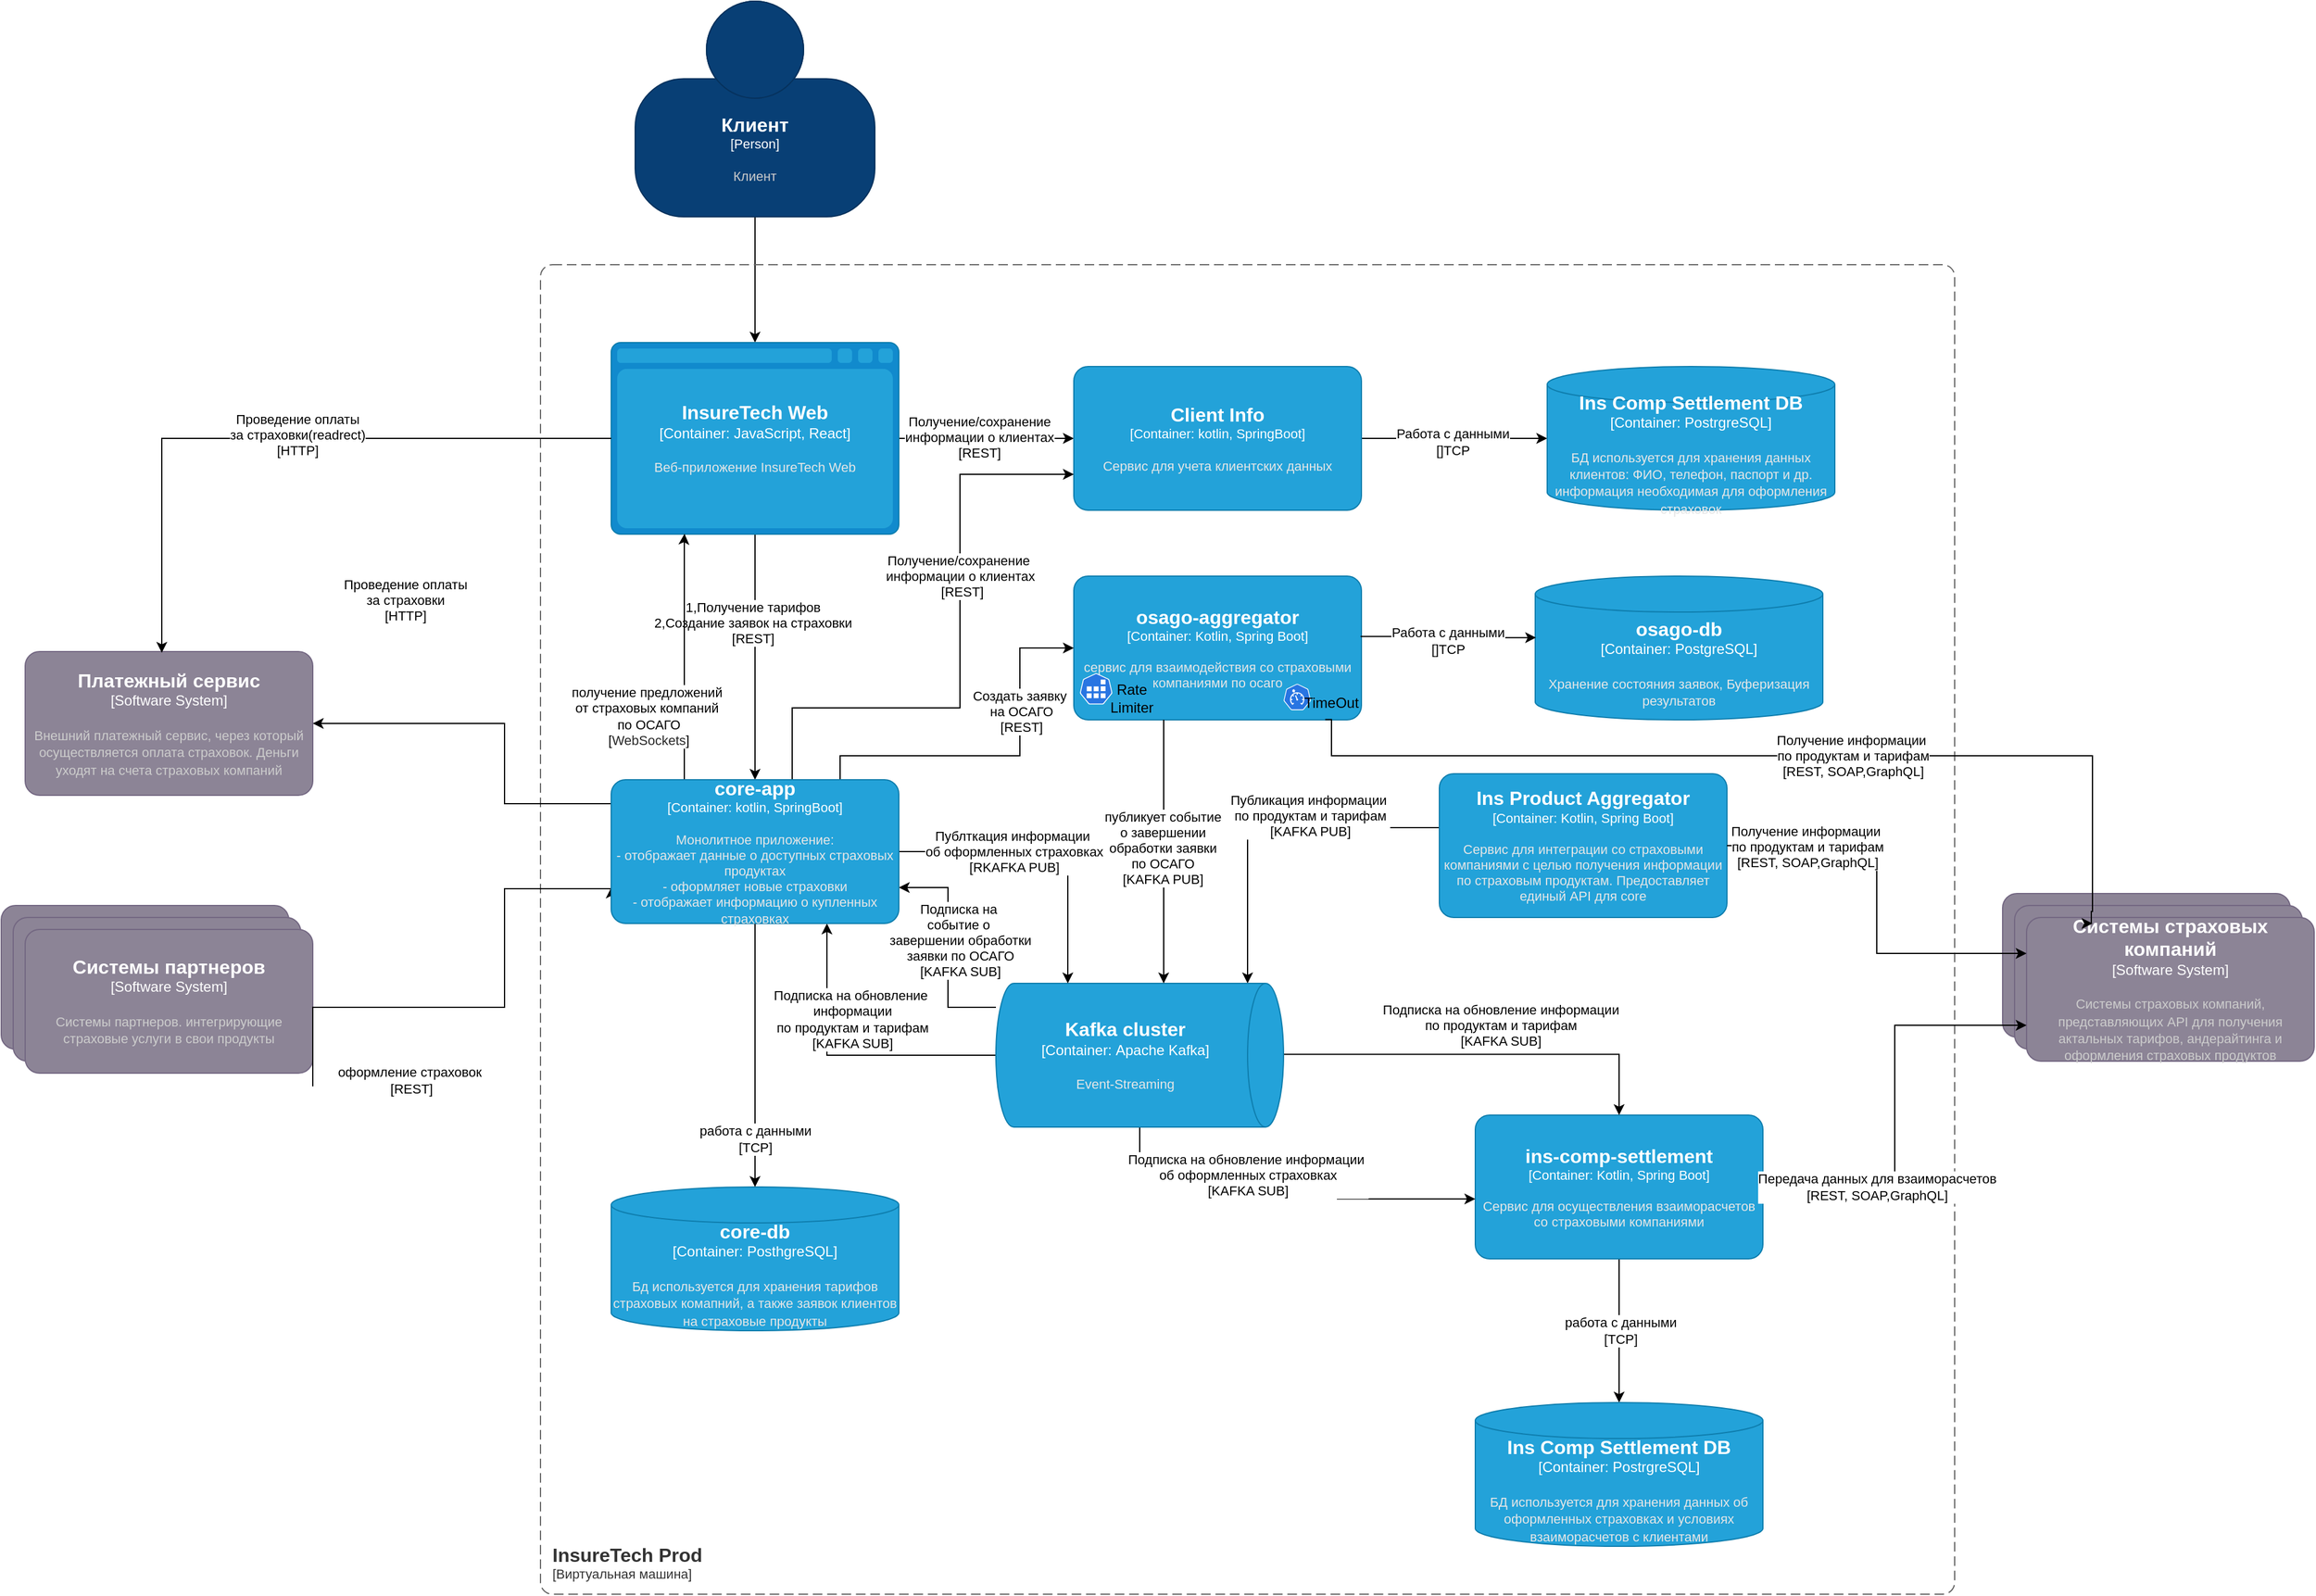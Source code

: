 <mxfile version="24.7.17">
  <diagram name="Страница — 1" id="99YaJUb4C0xopBN1OPOV">
    <mxGraphModel dx="1509" dy="2057" grid="1" gridSize="10" guides="1" tooltips="1" connect="1" arrows="1" fold="1" page="1" pageScale="1" pageWidth="1654" pageHeight="1169" math="0" shadow="0">
      <root>
        <mxCell id="0" />
        <mxCell id="1" parent="0" />
        <mxCell id="FahfC4dtS4dkY3FdAEgg-21" style="edgeStyle=orthogonalEdgeStyle;rounded=0;orthogonalLoop=1;jettySize=auto;html=1;" parent="1" source="FahfC4dtS4dkY3FdAEgg-1" target="FahfC4dtS4dkY3FdAEgg-2" edge="1">
          <mxGeometry relative="1" as="geometry" />
        </mxCell>
        <object placeholders="1" c4Name="Клиент" c4Type="Person" c4Description="Клиент" label="&lt;font style=&quot;font-size: 16px&quot;&gt;&lt;b&gt;%c4Name%&lt;/b&gt;&lt;/font&gt;&lt;div&gt;[%c4Type%]&lt;/div&gt;&lt;br&gt;&lt;div&gt;&lt;font style=&quot;font-size: 11px&quot;&gt;&lt;font color=&quot;#cccccc&quot;&gt;%c4Description%&lt;/font&gt;&lt;/div&gt;" id="FahfC4dtS4dkY3FdAEgg-1">
          <mxCell style="html=1;fontSize=11;dashed=0;whiteSpace=wrap;fillColor=#083F75;strokeColor=#06315C;fontColor=#ffffff;shape=mxgraph.c4.person2;align=center;metaEdit=1;points=[[0.5,0,0],[1,0.5,0],[1,0.75,0],[0.75,1,0],[0.5,1,0],[0.25,1,0],[0,0.75,0],[0,0.5,0]];resizable=0;" parent="1" vertex="1">
            <mxGeometry x="549" y="-170" width="200" height="180" as="geometry" />
          </mxCell>
        </object>
        <mxCell id="FahfC4dtS4dkY3FdAEgg-29" style="edgeStyle=orthogonalEdgeStyle;rounded=0;orthogonalLoop=1;jettySize=auto;html=1;" parent="1" source="FahfC4dtS4dkY3FdAEgg-2" target="FahfC4dtS4dkY3FdAEgg-6" edge="1">
          <mxGeometry relative="1" as="geometry" />
        </mxCell>
        <mxCell id="FahfC4dtS4dkY3FdAEgg-43" value="1,Получение тарифов&lt;div&gt;2,Создание заявок на страховки&lt;/div&gt;&lt;div&gt;[REST]&lt;/div&gt;" style="edgeLabel;html=1;align=center;verticalAlign=middle;resizable=0;points=[];" parent="FahfC4dtS4dkY3FdAEgg-29" vertex="1" connectable="0">
          <mxGeometry x="-0.28" y="-2" relative="1" as="geometry">
            <mxPoint as="offset" />
          </mxGeometry>
        </mxCell>
        <mxCell id="FahfC4dtS4dkY3FdAEgg-35" style="edgeStyle=orthogonalEdgeStyle;rounded=0;orthogonalLoop=1;jettySize=auto;html=1;" parent="1" source="FahfC4dtS4dkY3FdAEgg-2" target="FahfC4dtS4dkY3FdAEgg-5" edge="1">
          <mxGeometry relative="1" as="geometry" />
        </mxCell>
        <mxCell id="FahfC4dtS4dkY3FdAEgg-42" value="Получение/сохранение&lt;div&gt;информации о клиентах&lt;/div&gt;&lt;div&gt;[REST]&lt;/div&gt;" style="edgeLabel;html=1;align=center;verticalAlign=middle;resizable=0;points=[];" parent="FahfC4dtS4dkY3FdAEgg-35" vertex="1" connectable="0">
          <mxGeometry x="-0.082" y="1" relative="1" as="geometry">
            <mxPoint as="offset" />
          </mxGeometry>
        </mxCell>
        <object placeholders="1" c4Name="InsureTech Web" c4Type="Container" c4Technology="JavaScript, React" c4Description="Веб-приложение InsureTech Web" label="&lt;font style=&quot;font-size: 16px&quot;&gt;&lt;b&gt;%c4Name%&lt;/b&gt;&lt;/font&gt;&lt;div&gt;[%c4Type%:&amp;nbsp;%c4Technology%]&lt;/div&gt;&lt;br&gt;&lt;div&gt;&lt;font style=&quot;font-size: 11px&quot;&gt;&lt;font color=&quot;#E6E6E6&quot;&gt;%c4Description%&lt;/font&gt;&lt;/div&gt;" id="FahfC4dtS4dkY3FdAEgg-2">
          <mxCell style="shape=mxgraph.c4.webBrowserContainer2;whiteSpace=wrap;html=1;boundedLbl=1;rounded=0;labelBackgroundColor=none;strokeColor=#118ACD;fillColor=#23A2D9;strokeColor=#118ACD;strokeColor2=#0E7DAD;fontSize=12;fontColor=#ffffff;align=center;metaEdit=1;points=[[0.5,0,0],[1,0.25,0],[1,0.5,0],[1,0.75,0],[0.5,1,0],[0,0.75,0],[0,0.5,0],[0,0.25,0]];resizable=0;" parent="1" vertex="1">
            <mxGeometry x="529" y="115" width="240" height="160" as="geometry" />
          </mxCell>
        </object>
        <object placeholders="1" c4Name="InsureTech Prod" c4Type="ContainerScopeBoundary" c4Application="Виртуальная машина" label="&lt;font style=&quot;font-size: 16px&quot;&gt;&lt;b&gt;&lt;div style=&quot;text-align: left&quot;&gt;%c4Name%&lt;/div&gt;&lt;/b&gt;&lt;/font&gt;&lt;div style=&quot;text-align: left&quot;&gt;[%c4Application%]&lt;/div&gt;" id="FahfC4dtS4dkY3FdAEgg-3">
          <mxCell style="rounded=1;fontSize=11;whiteSpace=wrap;html=1;dashed=1;arcSize=20;fillColor=none;strokeColor=#666666;fontColor=#333333;labelBackgroundColor=none;align=left;verticalAlign=bottom;labelBorderColor=none;spacingTop=0;spacing=10;dashPattern=8 4;metaEdit=1;rotatable=0;perimeter=rectanglePerimeter;noLabel=0;labelPadding=0;allowArrows=0;connectable=0;expand=0;recursiveResize=0;editable=1;pointerEvents=0;absoluteArcSize=1;points=[[0.25,0,0],[0.5,0,0],[0.75,0,0],[1,0.25,0],[1,0.5,0],[1,0.75,0],[0.75,1,0],[0.5,1,0],[0.25,1,0],[0,0.75,0],[0,0.5,0],[0,0.25,0]];" parent="1" vertex="1">
            <mxGeometry x="470" y="50" width="1180" height="1110" as="geometry" />
          </mxCell>
        </object>
        <object placeholders="1" c4Name="core-db" c4Type="Container" c4Technology="PosthgreSQL" c4Description="Бд используется для хранения тарифов страховых комапний, а также заявок клиентов на страховые продукты" label="&lt;font style=&quot;font-size: 16px&quot;&gt;&lt;b&gt;%c4Name%&lt;/b&gt;&lt;/font&gt;&lt;div&gt;[%c4Type%:&amp;nbsp;%c4Technology%]&lt;/div&gt;&lt;br&gt;&lt;div&gt;&lt;font style=&quot;font-size: 11px&quot;&gt;&lt;font color=&quot;#E6E6E6&quot;&gt;%c4Description%&lt;/font&gt;&lt;/div&gt;" id="FahfC4dtS4dkY3FdAEgg-4">
          <mxCell style="shape=cylinder3;size=15;whiteSpace=wrap;html=1;boundedLbl=1;rounded=0;labelBackgroundColor=none;fillColor=#23A2D9;fontSize=12;fontColor=#ffffff;align=center;strokeColor=#0E7DAD;metaEdit=1;points=[[0.5,0,0],[1,0.25,0],[1,0.5,0],[1,0.75,0],[0.5,1,0],[0,0.75,0],[0,0.5,0],[0,0.25,0]];resizable=0;" parent="1" vertex="1">
            <mxGeometry x="529" y="820" width="240" height="120" as="geometry" />
          </mxCell>
        </object>
        <mxCell id="FahfC4dtS4dkY3FdAEgg-37" style="edgeStyle=orthogonalEdgeStyle;rounded=0;orthogonalLoop=1;jettySize=auto;html=1;" parent="1" source="FahfC4dtS4dkY3FdAEgg-5" target="FahfC4dtS4dkY3FdAEgg-7" edge="1">
          <mxGeometry relative="1" as="geometry" />
        </mxCell>
        <mxCell id="FahfC4dtS4dkY3FdAEgg-45" value="Работа с данными&lt;div&gt;[]TCP&lt;/div&gt;" style="edgeLabel;html=1;align=center;verticalAlign=middle;resizable=0;points=[];" parent="FahfC4dtS4dkY3FdAEgg-37" vertex="1" connectable="0">
          <mxGeometry x="-0.019" y="-3" relative="1" as="geometry">
            <mxPoint as="offset" />
          </mxGeometry>
        </mxCell>
        <object placeholders="1" c4Name="Client Info" c4Type="Container" c4Technology="kotlin, SpringBoot" c4Description="Сервис для учета клиентских данных" label="&lt;font style=&quot;font-size: 16px&quot;&gt;&lt;b&gt;%c4Name%&lt;/b&gt;&lt;/font&gt;&lt;div&gt;[%c4Type%: %c4Technology%]&lt;/div&gt;&lt;br&gt;&lt;div&gt;&lt;font style=&quot;font-size: 11px&quot;&gt;&lt;font color=&quot;#E6E6E6&quot;&gt;%c4Description%&lt;/font&gt;&lt;/div&gt;" id="FahfC4dtS4dkY3FdAEgg-5">
          <mxCell style="rounded=1;whiteSpace=wrap;html=1;fontSize=11;labelBackgroundColor=none;fillColor=#23A2D9;fontColor=#ffffff;align=center;arcSize=10;strokeColor=#0E7DAD;metaEdit=1;resizable=0;points=[[0.25,0,0],[0.5,0,0],[0.75,0,0],[1,0.25,0],[1,0.5,0],[1,0.75,0],[0.75,1,0],[0.5,1,0],[0.25,1,0],[0,0.75,0],[0,0.5,0],[0,0.25,0]];" parent="1" vertex="1">
            <mxGeometry x="915" y="135" width="240" height="120" as="geometry" />
          </mxCell>
        </object>
        <mxCell id="FahfC4dtS4dkY3FdAEgg-30" style="edgeStyle=orthogonalEdgeStyle;rounded=0;orthogonalLoop=1;jettySize=auto;html=1;" parent="1" source="FahfC4dtS4dkY3FdAEgg-6" target="FahfC4dtS4dkY3FdAEgg-4" edge="1">
          <mxGeometry relative="1" as="geometry" />
        </mxCell>
        <mxCell id="FahfC4dtS4dkY3FdAEgg-44" value="работа с данными&lt;div&gt;[TCP]&lt;/div&gt;" style="edgeLabel;html=1;align=center;verticalAlign=middle;resizable=0;points=[];" parent="FahfC4dtS4dkY3FdAEgg-30" vertex="1" connectable="0">
          <mxGeometry x="-0.071" y="3" relative="1" as="geometry">
            <mxPoint x="-3" y="78" as="offset" />
          </mxGeometry>
        </mxCell>
        <object placeholders="1" c4Name="Ins Comp Settlement DB" c4Type="Container" c4Technology="PostrgreSQL" c4Description="БД используется для хранения данных клиентов: ФИО, телефон, паспорт и др. информация необходимая для оформления страховок" label="&lt;font style=&quot;font-size: 16px&quot;&gt;&lt;b&gt;%c4Name%&lt;/b&gt;&lt;/font&gt;&lt;div&gt;[%c4Type%:&amp;nbsp;%c4Technology%]&lt;/div&gt;&lt;br&gt;&lt;div&gt;&lt;font style=&quot;font-size: 11px&quot;&gt;&lt;font color=&quot;#E6E6E6&quot;&gt;%c4Description%&lt;/font&gt;&lt;/div&gt;" id="FahfC4dtS4dkY3FdAEgg-7">
          <mxCell style="shape=cylinder3;size=15;whiteSpace=wrap;html=1;boundedLbl=1;rounded=0;labelBackgroundColor=none;fillColor=#23A2D9;fontSize=12;fontColor=#ffffff;align=center;strokeColor=#0E7DAD;metaEdit=1;points=[[0.5,0,0],[1,0.25,0],[1,0.5,0],[1,0.75,0],[0.5,1,0],[0,0.75,0],[0,0.5,0],[0,0.25,0]];resizable=0;" parent="1" vertex="1">
            <mxGeometry x="1310" y="135" width="240" height="120" as="geometry" />
          </mxCell>
        </object>
        <mxCell id="FtUbRL534gFq1MeY8Pyp-4" style="edgeStyle=orthogonalEdgeStyle;rounded=0;orthogonalLoop=1;jettySize=auto;html=1;" parent="1" source="FahfC4dtS4dkY3FdAEgg-8" target="FtUbRL534gFq1MeY8Pyp-1" edge="1">
          <mxGeometry relative="1" as="geometry">
            <Array as="points">
              <mxPoint x="1060" y="520" />
            </Array>
          </mxGeometry>
        </mxCell>
        <mxCell id="FtUbRL534gFq1MeY8Pyp-6" value="Публикация информации&amp;nbsp;&lt;div&gt;по продуктам и тарифам&lt;/div&gt;&lt;div&gt;[KAFKA PUB]&lt;/div&gt;" style="edgeLabel;html=1;align=center;verticalAlign=middle;resizable=0;points=[];" parent="FtUbRL534gFq1MeY8Pyp-4" vertex="1" connectable="0">
          <mxGeometry x="-0.189" relative="1" as="geometry">
            <mxPoint x="9" y="-10" as="offset" />
          </mxGeometry>
        </mxCell>
        <object placeholders="1" c4Name="Ins Product Aggregator" c4Type="Container" c4Technology="Kotlin, Spring Boot" c4Description="Сервис для интеграции со страховыми компаниями с целью получения информации по страховым продуктам. Предоставляет единый API для core" label="&lt;font style=&quot;font-size: 16px&quot;&gt;&lt;b&gt;%c4Name%&lt;/b&gt;&lt;/font&gt;&lt;div&gt;[%c4Type%: %c4Technology%]&lt;/div&gt;&lt;br&gt;&lt;div&gt;&lt;font style=&quot;font-size: 11px&quot;&gt;&lt;font color=&quot;#E6E6E6&quot;&gt;%c4Description%&lt;/font&gt;&lt;/div&gt;" id="FahfC4dtS4dkY3FdAEgg-8">
          <mxCell style="rounded=1;whiteSpace=wrap;html=1;fontSize=11;labelBackgroundColor=none;fillColor=#23A2D9;fontColor=#ffffff;align=center;arcSize=10;strokeColor=#0E7DAD;metaEdit=1;resizable=0;points=[[0.25,0,0],[0.5,0,0],[0.75,0,0],[1,0.25,0],[1,0.5,0],[1,0.75,0],[0.75,1,0],[0.5,1,0],[0.25,1,0],[0,0.75,0],[0,0.5,0],[0,0.25,0]];" parent="1" vertex="1">
            <mxGeometry x="1220" y="475" width="240" height="120" as="geometry" />
          </mxCell>
        </object>
        <mxCell id="FahfC4dtS4dkY3FdAEgg-33" style="edgeStyle=orthogonalEdgeStyle;rounded=0;orthogonalLoop=1;jettySize=auto;html=1;" parent="1" source="FahfC4dtS4dkY3FdAEgg-9" target="FahfC4dtS4dkY3FdAEgg-19" edge="1">
          <mxGeometry relative="1" as="geometry" />
        </mxCell>
        <mxCell id="FahfC4dtS4dkY3FdAEgg-49" value="работа с данными&lt;div&gt;[TCP]&lt;/div&gt;" style="edgeLabel;html=1;align=center;verticalAlign=middle;resizable=0;points=[];" parent="FahfC4dtS4dkY3FdAEgg-33" vertex="1" connectable="0">
          <mxGeometry y="1" relative="1" as="geometry">
            <mxPoint as="offset" />
          </mxGeometry>
        </mxCell>
        <object placeholders="1" c4Name="ins-comp-settlement" c4Type="Container" c4Technology="Kotlin, Spring Boot" c4Description="Сервис для осуществления взаиморасчетов со страховыми компаниями" label="&lt;font style=&quot;font-size: 16px&quot;&gt;&lt;b&gt;%c4Name%&lt;/b&gt;&lt;/font&gt;&lt;div&gt;[%c4Type%: %c4Technology%]&lt;/div&gt;&lt;br&gt;&lt;div&gt;&lt;font style=&quot;font-size: 11px&quot;&gt;&lt;font color=&quot;#E6E6E6&quot;&gt;%c4Description%&lt;/font&gt;&lt;/div&gt;" id="FahfC4dtS4dkY3FdAEgg-9">
          <mxCell style="rounded=1;whiteSpace=wrap;html=1;fontSize=11;labelBackgroundColor=none;fillColor=#23A2D9;fontColor=#ffffff;align=center;arcSize=10;strokeColor=#0E7DAD;metaEdit=1;resizable=0;points=[[0.25,0,0],[0.5,0,0],[0.75,0,0],[1,0.25,0],[1,0.5,0],[1,0.75,0],[0.75,1,0],[0.5,1,0],[0.25,1,0],[0,0.75,0],[0,0.5,0],[0,0.25,0]];" parent="1" vertex="1">
            <mxGeometry x="1250" y="760" width="240" height="120" as="geometry" />
          </mxCell>
        </object>
        <object placeholders="1" c4Name="Платежный сервис" c4Type="Software System" c4Description="Внешний платежный сервис, через который осуществляется оплата страховок. Деньги уходят на счета страховых компаний" label="&lt;font style=&quot;font-size: 16px&quot;&gt;&lt;b&gt;%c4Name%&lt;/b&gt;&lt;/font&gt;&lt;div&gt;[%c4Type%]&lt;/div&gt;&lt;br&gt;&lt;div&gt;&lt;font style=&quot;font-size: 11px&quot;&gt;&lt;font color=&quot;#cccccc&quot;&gt;%c4Description%&lt;/font&gt;&lt;/div&gt;" id="FahfC4dtS4dkY3FdAEgg-11">
          <mxCell style="rounded=1;whiteSpace=wrap;html=1;labelBackgroundColor=none;fillColor=#8C8496;fontColor=#ffffff;align=center;arcSize=10;strokeColor=#736782;metaEdit=1;resizable=0;points=[[0.25,0,0],[0.5,0,0],[0.75,0,0],[1,0.25,0],[1,0.5,0],[1,0.75,0],[0.75,1,0],[0.5,1,0],[0.25,1,0],[0,0.75,0],[0,0.5,0],[0,0.25,0]];" parent="1" vertex="1">
            <mxGeometry x="40" y="373" width="240" height="120" as="geometry" />
          </mxCell>
        </object>
        <object placeholders="1" c4Name="" c4Type="" c4Description="" label="&lt;font style=&quot;font-size: 16px&quot;&gt;&lt;b&gt;%c4Name%&lt;/b&gt;&lt;/font&gt;&lt;div&gt;[%c4Type%]&lt;/div&gt;&lt;br&gt;&lt;div&gt;&lt;font style=&quot;font-size: 11px&quot;&gt;&lt;font color=&quot;#cccccc&quot;&gt;%c4Description%&lt;/font&gt;&lt;/div&gt;" id="FahfC4dtS4dkY3FdAEgg-12">
          <mxCell style="rounded=1;whiteSpace=wrap;html=1;labelBackgroundColor=none;fillColor=#8C8496;fontColor=#ffffff;align=center;arcSize=10;strokeColor=#736782;metaEdit=1;resizable=0;points=[[0.25,0,0],[0.5,0,0],[0.75,0,0],[1,0.25,0],[1,0.5,0],[1,0.75,0],[0.75,1,0],[0.5,1,0],[0.25,1,0],[0,0.75,0],[0,0.5,0],[0,0.25,0]];" parent="1" vertex="1">
            <mxGeometry x="20" y="585" width="240" height="120" as="geometry" />
          </mxCell>
        </object>
        <object placeholders="1" c4Name="" c4Type="" c4Description="" label="&lt;font style=&quot;font-size: 16px&quot;&gt;&lt;b&gt;%c4Name%&lt;/b&gt;&lt;/font&gt;&lt;div&gt;[%c4Type%]&lt;/div&gt;&lt;br&gt;&lt;div&gt;&lt;font style=&quot;font-size: 11px&quot;&gt;&lt;font color=&quot;#cccccc&quot;&gt;%c4Description%&lt;/font&gt;&lt;/div&gt;" id="FahfC4dtS4dkY3FdAEgg-13">
          <mxCell style="rounded=1;whiteSpace=wrap;html=1;labelBackgroundColor=none;fillColor=#8C8496;fontColor=#ffffff;align=center;arcSize=10;strokeColor=#736782;metaEdit=1;resizable=0;points=[[0.25,0,0],[0.5,0,0],[0.75,0,0],[1,0.25,0],[1,0.5,0],[1,0.75,0],[0.75,1,0],[0.5,1,0],[0.25,1,0],[0,0.75,0],[0,0.5,0],[0,0.25,0]];" parent="1" vertex="1">
            <mxGeometry x="30" y="595" width="240" height="120" as="geometry" />
          </mxCell>
        </object>
        <object placeholders="1" c4Name="Системы партнеров" c4Type="Software System" c4Description="Системы партнеров. интегрирующие страховые услуги в свои продукты" label="&lt;font style=&quot;font-size: 16px&quot;&gt;&lt;b&gt;%c4Name%&lt;/b&gt;&lt;/font&gt;&lt;div&gt;[%c4Type%]&lt;/div&gt;&lt;br&gt;&lt;div&gt;&lt;font style=&quot;font-size: 11px&quot;&gt;&lt;font color=&quot;#cccccc&quot;&gt;%c4Description%&lt;/font&gt;&lt;/div&gt;" id="FahfC4dtS4dkY3FdAEgg-14">
          <mxCell style="rounded=1;whiteSpace=wrap;html=1;labelBackgroundColor=none;fillColor=#8C8496;fontColor=#ffffff;align=center;arcSize=10;strokeColor=#736782;metaEdit=1;resizable=0;points=[[0.25,0,0],[0.5,0,0],[0.75,0,0],[1,0.25,0],[1,0.5,0],[1,0.75,0],[0.75,1,0],[0.5,1,0],[0.25,1,0],[0,0.75,0],[0,0.5,0],[0,0.25,0]];" parent="1" vertex="1">
            <mxGeometry x="40" y="605" width="240" height="120" as="geometry" />
          </mxCell>
        </object>
        <object placeholders="1" c4Name="" c4Type="" c4Description="" label="&lt;font style=&quot;font-size: 16px&quot;&gt;&lt;b&gt;%c4Name%&lt;/b&gt;&lt;/font&gt;&lt;div&gt;[%c4Type%]&lt;/div&gt;&lt;br&gt;&lt;div&gt;&lt;font style=&quot;font-size: 11px&quot;&gt;&lt;font color=&quot;#cccccc&quot;&gt;%c4Description%&lt;/font&gt;&lt;/div&gt;" id="FahfC4dtS4dkY3FdAEgg-15">
          <mxCell style="rounded=1;whiteSpace=wrap;html=1;labelBackgroundColor=none;fillColor=#8C8496;fontColor=#ffffff;align=center;arcSize=10;strokeColor=#736782;metaEdit=1;resizable=0;points=[[0.25,0,0],[0.5,0,0],[0.75,0,0],[1,0.25,0],[1,0.5,0],[1,0.75,0],[0.75,1,0],[0.5,1,0],[0.25,1,0],[0,0.75,0],[0,0.5,0],[0,0.25,0]];" parent="1" vertex="1">
            <mxGeometry x="1690" y="575" width="240" height="120" as="geometry" />
          </mxCell>
        </object>
        <object placeholders="1" c4Name="" c4Type="" c4Description="" label="&lt;font style=&quot;font-size: 16px&quot;&gt;&lt;b&gt;%c4Name%&lt;/b&gt;&lt;/font&gt;&lt;div&gt;[%c4Type%]&lt;/div&gt;&lt;br&gt;&lt;div&gt;&lt;font style=&quot;font-size: 11px&quot;&gt;&lt;font color=&quot;#cccccc&quot;&gt;%c4Description%&lt;/font&gt;&lt;/div&gt;" id="FahfC4dtS4dkY3FdAEgg-16">
          <mxCell style="rounded=1;whiteSpace=wrap;html=1;labelBackgroundColor=none;fillColor=#8C8496;fontColor=#ffffff;align=center;arcSize=10;strokeColor=#736782;metaEdit=1;resizable=0;points=[[0.25,0,0],[0.5,0,0],[0.75,0,0],[1,0.25,0],[1,0.5,0],[1,0.75,0],[0.75,1,0],[0.5,1,0],[0.25,1,0],[0,0.75,0],[0,0.5,0],[0,0.25,0]];" parent="1" vertex="1">
            <mxGeometry x="1700" y="585" width="240" height="120" as="geometry" />
          </mxCell>
        </object>
        <object placeholders="1" c4Name="Системы страховых компаний" c4Type="Software System" c4Description="Системы страховых компаний, представляющих API для получения актальных тарифов, андерайтинга и оформления страховых продуктов" label="&lt;font style=&quot;font-size: 16px&quot;&gt;&lt;b&gt;%c4Name%&lt;/b&gt;&lt;/font&gt;&lt;div&gt;[%c4Type%]&lt;/div&gt;&lt;br&gt;&lt;div&gt;&lt;font style=&quot;font-size: 11px&quot;&gt;&lt;font color=&quot;#cccccc&quot;&gt;%c4Description%&lt;/font&gt;&lt;/div&gt;" id="FahfC4dtS4dkY3FdAEgg-18">
          <mxCell style="rounded=1;whiteSpace=wrap;html=1;labelBackgroundColor=none;fillColor=#8C8496;fontColor=#ffffff;align=center;arcSize=10;strokeColor=#736782;metaEdit=1;resizable=0;points=[[0.25,0,0],[0.5,0,0],[0.75,0,0],[1,0.25,0],[1,0.5,0],[1,0.75,0],[0.75,1,0],[0.5,1,0],[0.25,1,0],[0,0.75,0],[0,0.5,0],[0,0.25,0]];" parent="1" vertex="1">
            <mxGeometry x="1710" y="595" width="240" height="120" as="geometry" />
          </mxCell>
        </object>
        <object placeholders="1" c4Name="Ins Comp Settlement DB" c4Type="Container" c4Technology="PostrgreSQL" c4Description="БД используется для хранения данных об оформленных страховках и условиях взаиморасчетов с клиентами" label="&lt;font style=&quot;font-size: 16px&quot;&gt;&lt;b&gt;%c4Name%&lt;/b&gt;&lt;/font&gt;&lt;div&gt;[%c4Type%:&amp;nbsp;%c4Technology%]&lt;/div&gt;&lt;br&gt;&lt;div&gt;&lt;font style=&quot;font-size: 11px&quot;&gt;&lt;font color=&quot;#E6E6E6&quot;&gt;%c4Description%&lt;/font&gt;&lt;/div&gt;" id="FahfC4dtS4dkY3FdAEgg-19">
          <mxCell style="shape=cylinder3;size=15;whiteSpace=wrap;html=1;boundedLbl=1;rounded=0;labelBackgroundColor=none;fillColor=#23A2D9;fontSize=12;fontColor=#ffffff;align=center;strokeColor=#0E7DAD;metaEdit=1;points=[[0.5,0,0],[1,0.25,0],[1,0.5,0],[1,0.75,0],[0.5,1,0],[0,0.75,0],[0,0.5,0],[0,0.25,0]];resizable=0;" parent="1" vertex="1">
            <mxGeometry x="1250" y="1000" width="240" height="120" as="geometry" />
          </mxCell>
        </object>
        <mxCell id="FahfC4dtS4dkY3FdAEgg-22" style="edgeStyle=orthogonalEdgeStyle;rounded=0;orthogonalLoop=1;jettySize=auto;html=1;entryX=0.475;entryY=0.008;entryDx=0;entryDy=0;entryPerimeter=0;" parent="1" source="FahfC4dtS4dkY3FdAEgg-2" edge="1" target="FahfC4dtS4dkY3FdAEgg-11">
          <mxGeometry relative="1" as="geometry">
            <mxPoint x="160" y="268" as="targetPoint" />
          </mxGeometry>
        </mxCell>
        <mxCell id="FahfC4dtS4dkY3FdAEgg-23" value="Проведение оплаты&lt;div&gt;за страховки(readrect)&lt;/div&gt;&lt;div&gt;[HTTP]&lt;/div&gt;" style="edgeLabel;html=1;align=center;verticalAlign=middle;resizable=0;points=[];" parent="FahfC4dtS4dkY3FdAEgg-22" vertex="1" connectable="0">
          <mxGeometry x="-0.054" y="-3" relative="1" as="geometry">
            <mxPoint as="offset" />
          </mxGeometry>
        </mxCell>
        <mxCell id="FahfC4dtS4dkY3FdAEgg-24" style="edgeStyle=orthogonalEdgeStyle;rounded=0;orthogonalLoop=1;jettySize=auto;html=1;entryX=1;entryY=0.5;entryDx=0;entryDy=0;entryPerimeter=0;" parent="1" source="FahfC4dtS4dkY3FdAEgg-6" target="FahfC4dtS4dkY3FdAEgg-11" edge="1">
          <mxGeometry relative="1" as="geometry">
            <Array as="points">
              <mxPoint x="440" y="500" />
              <mxPoint x="440" y="433" />
            </Array>
          </mxGeometry>
        </mxCell>
        <mxCell id="FahfC4dtS4dkY3FdAEgg-26" value="Проведение оплаты&lt;div&gt;за страховки&lt;/div&gt;&lt;div&gt;[HTTP]&lt;/div&gt;" style="edgeLabel;html=1;align=center;verticalAlign=middle;resizable=0;points=[];" parent="FahfC4dtS4dkY3FdAEgg-24" vertex="1" connectable="0">
          <mxGeometry x="0.513" y="2" relative="1" as="geometry">
            <mxPoint y="-105" as="offset" />
          </mxGeometry>
        </mxCell>
        <mxCell id="FahfC4dtS4dkY3FdAEgg-25" style="edgeStyle=orthogonalEdgeStyle;rounded=0;orthogonalLoop=1;jettySize=auto;html=1;entryX=0;entryY=0.75;entryDx=0;entryDy=0;entryPerimeter=0;" parent="1" target="FahfC4dtS4dkY3FdAEgg-6" edge="1">
          <mxGeometry relative="1" as="geometry">
            <mxPoint x="280" y="736" as="sourcePoint" />
            <mxPoint x="540" y="571" as="targetPoint" />
            <Array as="points">
              <mxPoint x="280" y="670" />
              <mxPoint x="440" y="670" />
              <mxPoint x="440" y="571" />
            </Array>
          </mxGeometry>
        </mxCell>
        <mxCell id="FahfC4dtS4dkY3FdAEgg-27" value="оформление страховок&amp;nbsp;&lt;div&gt;[REST]&lt;/div&gt;" style="edgeLabel;html=1;align=center;verticalAlign=middle;resizable=0;points=[];" parent="FahfC4dtS4dkY3FdAEgg-25" vertex="1" connectable="0">
          <mxGeometry x="0.696" y="-1" relative="1" as="geometry">
            <mxPoint x="-105" y="159" as="offset" />
          </mxGeometry>
        </mxCell>
        <mxCell id="FahfC4dtS4dkY3FdAEgg-36" style="edgeStyle=orthogonalEdgeStyle;rounded=0;orthogonalLoop=1;jettySize=auto;html=1;entryX=0;entryY=0.75;entryDx=0;entryDy=0;entryPerimeter=0;" parent="1" source="FahfC4dtS4dkY3FdAEgg-6" target="FahfC4dtS4dkY3FdAEgg-5" edge="1">
          <mxGeometry relative="1" as="geometry">
            <Array as="points">
              <mxPoint x="680" y="420" />
              <mxPoint x="820" y="420" />
              <mxPoint x="820" y="225" />
            </Array>
          </mxGeometry>
        </mxCell>
        <mxCell id="FahfC4dtS4dkY3FdAEgg-46" value="Получение/сохранение&amp;nbsp;&lt;div&gt;информации о клиентах&lt;div&gt;&amp;nbsp;[REST]&lt;/div&gt;&lt;/div&gt;" style="edgeLabel;html=1;align=center;verticalAlign=middle;resizable=0;points=[];" parent="FahfC4dtS4dkY3FdAEgg-36" vertex="1" connectable="0">
          <mxGeometry x="-0.07" y="1" relative="1" as="geometry">
            <mxPoint x="1" y="-82" as="offset" />
          </mxGeometry>
        </mxCell>
        <mxCell id="FahfC4dtS4dkY3FdAEgg-39" style="edgeStyle=orthogonalEdgeStyle;rounded=0;orthogonalLoop=1;jettySize=auto;html=1;entryX=0;entryY=0.75;entryDx=0;entryDy=0;entryPerimeter=0;" parent="1" source="FahfC4dtS4dkY3FdAEgg-9" target="FahfC4dtS4dkY3FdAEgg-18" edge="1">
          <mxGeometry relative="1" as="geometry" />
        </mxCell>
        <mxCell id="FahfC4dtS4dkY3FdAEgg-52" value="Передача данных для взаиморасчетов&lt;br&gt;&lt;div&gt;[REST, SOAP,GraphQL]&lt;/div&gt;" style="edgeLabel;html=1;align=center;verticalAlign=middle;resizable=0;points=[];" parent="FahfC4dtS4dkY3FdAEgg-39" vertex="1" connectable="0">
          <mxGeometry x="-0.465" relative="1" as="geometry">
            <mxPoint as="offset" />
          </mxGeometry>
        </mxCell>
        <mxCell id="FahfC4dtS4dkY3FdAEgg-41" style="edgeStyle=orthogonalEdgeStyle;rounded=0;orthogonalLoop=1;jettySize=auto;html=1;entryX=0;entryY=0.25;entryDx=0;entryDy=0;entryPerimeter=0;" parent="1" source="FahfC4dtS4dkY3FdAEgg-8" target="FahfC4dtS4dkY3FdAEgg-18" edge="1">
          <mxGeometry relative="1" as="geometry" />
        </mxCell>
        <mxCell id="FahfC4dtS4dkY3FdAEgg-51" value="Получение информации&amp;nbsp;&lt;div&gt;по продуктам и тарифам&lt;/div&gt;&lt;div&gt;[REST, SOAP,GraphQL]&lt;/div&gt;" style="edgeLabel;html=1;align=center;verticalAlign=middle;resizable=0;points=[];" parent="FahfC4dtS4dkY3FdAEgg-41" vertex="1" connectable="0">
          <mxGeometry x="-0.605" y="-1" relative="1" as="geometry">
            <mxPoint as="offset" />
          </mxGeometry>
        </mxCell>
        <mxCell id="FtUbRL534gFq1MeY8Pyp-2" style="edgeStyle=orthogonalEdgeStyle;rounded=0;orthogonalLoop=1;jettySize=auto;html=1;entryX=0.5;entryY=0;entryDx=0;entryDy=0;entryPerimeter=0;exitX=0.494;exitY=0.144;exitDx=0;exitDy=0;exitPerimeter=0;" parent="1" source="FtUbRL534gFq1MeY8Pyp-1" target="FahfC4dtS4dkY3FdAEgg-9" edge="1">
          <mxGeometry relative="1" as="geometry">
            <mxPoint x="1100" y="680" as="sourcePoint" />
            <Array as="points">
              <mxPoint x="1370" y="709" />
            </Array>
          </mxGeometry>
        </mxCell>
        <mxCell id="FtUbRL534gFq1MeY8Pyp-7" value="Подписка на обновление информации&lt;div&gt;по продуктам и тарифам&lt;/div&gt;&lt;div&gt;[KAFKA SUB]&lt;/div&gt;" style="edgeLabel;html=1;align=center;verticalAlign=middle;resizable=0;points=[];" parent="FtUbRL534gFq1MeY8Pyp-2" vertex="1" connectable="0">
          <mxGeometry x="0.409" relative="1" as="geometry">
            <mxPoint x="-42" y="-25" as="offset" />
          </mxGeometry>
        </mxCell>
        <mxCell id="FtUbRL534gFq1MeY8Pyp-3" style="edgeStyle=orthogonalEdgeStyle;rounded=0;orthogonalLoop=1;jettySize=auto;html=1;entryX=0.75;entryY=1;entryDx=0;entryDy=0;entryPerimeter=0;" parent="1" source="FtUbRL534gFq1MeY8Pyp-1" target="FahfC4dtS4dkY3FdAEgg-6" edge="1">
          <mxGeometry relative="1" as="geometry" />
        </mxCell>
        <mxCell id="FtUbRL534gFq1MeY8Pyp-8" value="Подписка на обновление&amp;nbsp;&lt;div&gt;информации&lt;div&gt;по продуктам и тарифам&lt;/div&gt;&lt;div&gt;[KAFKA SUB]&lt;/div&gt;&lt;/div&gt;" style="edgeLabel;html=1;align=center;verticalAlign=middle;resizable=0;points=[];" parent="FtUbRL534gFq1MeY8Pyp-3" vertex="1" connectable="0">
          <mxGeometry x="0.505" y="-3" relative="1" as="geometry">
            <mxPoint x="18" y="18" as="offset" />
          </mxGeometry>
        </mxCell>
        <mxCell id="FtUbRL534gFq1MeY8Pyp-11" style="edgeStyle=orthogonalEdgeStyle;rounded=0;orthogonalLoop=1;jettySize=auto;html=1;" parent="1" source="FtUbRL534gFq1MeY8Pyp-1" target="FahfC4dtS4dkY3FdAEgg-9" edge="1">
          <mxGeometry relative="1" as="geometry">
            <Array as="points">
              <mxPoint x="970" y="810" />
              <mxPoint x="1135" y="810" />
              <mxPoint x="1135" y="830" />
            </Array>
          </mxGeometry>
        </mxCell>
        <mxCell id="FtUbRL534gFq1MeY8Pyp-12" value="Подписка на обновление информации&amp;nbsp;&lt;div&gt;об оформленных страховках&lt;/div&gt;&lt;div&gt;[KAFKA SUB]&lt;/div&gt;" style="edgeLabel;html=1;align=center;verticalAlign=middle;resizable=0;points=[];" parent="FtUbRL534gFq1MeY8Pyp-11" vertex="1" connectable="0">
          <mxGeometry x="-0.239" relative="1" as="geometry">
            <mxPoint as="offset" />
          </mxGeometry>
        </mxCell>
        <object placeholders="1" c4Name="Kafka cluster" c4Type="Container" c4Technology="Apache Kafka" c4Description="Event-Streaming" label="&lt;font style=&quot;font-size: 16px&quot;&gt;&lt;b&gt;%c4Name%&lt;/b&gt;&lt;/font&gt;&lt;div&gt;[%c4Type%:&amp;nbsp;%c4Technology%]&lt;/div&gt;&lt;br&gt;&lt;div&gt;&lt;font style=&quot;font-size: 11px&quot;&gt;&lt;font color=&quot;#E6E6E6&quot;&gt;%c4Description%&lt;/font&gt;&lt;/div&gt;" id="FtUbRL534gFq1MeY8Pyp-1">
          <mxCell style="shape=cylinder3;size=15;direction=south;whiteSpace=wrap;html=1;boundedLbl=1;rounded=0;labelBackgroundColor=none;fillColor=#23A2D9;fontSize=12;fontColor=#ffffff;align=center;strokeColor=#0E7DAD;metaEdit=1;points=[[0.5,0,0],[1,0.25,0],[1,0.5,0],[1,0.75,0],[0.5,1,0],[0,0.75,0],[0,0.5,0],[0,0.25,0]];resizable=0;" parent="1" vertex="1">
            <mxGeometry x="850" y="650" width="240" height="120" as="geometry" />
          </mxCell>
        </object>
        <object placeholders="1" c4Name="osago-aggregator" c4Type="Container" c4Technology="Kotlin, Spring Boot" c4Description="сервис для взаимодействия со страховыми компаниями по осаго" label="&lt;font style=&quot;font-size: 16px&quot;&gt;&lt;b&gt;%c4Name%&lt;/b&gt;&lt;/font&gt;&lt;div&gt;[%c4Type%: %c4Technology%]&lt;/div&gt;&lt;br&gt;&lt;div&gt;&lt;font style=&quot;font-size: 11px&quot;&gt;&lt;font color=&quot;#E6E6E6&quot;&gt;%c4Description%&lt;/font&gt;&lt;/div&gt;" id="Lsc4GegrR4LqVGxJR4SF-1">
          <mxCell style="rounded=1;whiteSpace=wrap;html=1;fontSize=11;labelBackgroundColor=none;fillColor=#23A2D9;fontColor=#ffffff;align=center;arcSize=10;strokeColor=#0E7DAD;metaEdit=1;resizable=0;points=[[0.25,0,0],[0.5,0,0],[0.75,0,0],[1,0.25,0],[1,0.5,0],[1,0.75,0],[0.75,1,0],[0.5,1,0],[0.25,1,0],[0,0.75,0],[0,0.5,0],[0,0.25,0]];" parent="1" vertex="1">
            <mxGeometry x="915" y="310" width="240" height="120" as="geometry" />
          </mxCell>
        </object>
        <object placeholders="1" c4Name="osago-db" c4Type="Container" c4Technology="PostgreSQL" c4Description="Хранение состояния заявок, Буферизация результатов" label="&lt;font style=&quot;font-size: 16px&quot;&gt;&lt;b&gt;%c4Name%&lt;/b&gt;&lt;/font&gt;&lt;div&gt;[%c4Type%:&amp;nbsp;%c4Technology%]&lt;/div&gt;&lt;br&gt;&lt;div&gt;&lt;font style=&quot;font-size: 11px&quot;&gt;&lt;font color=&quot;#E6E6E6&quot;&gt;%c4Description%&lt;/font&gt;&lt;/div&gt;" id="Lsc4GegrR4LqVGxJR4SF-2">
          <mxCell style="shape=cylinder3;size=15;whiteSpace=wrap;html=1;boundedLbl=1;rounded=0;labelBackgroundColor=none;fillColor=#23A2D9;fontSize=12;fontColor=#ffffff;align=center;strokeColor=#0E7DAD;metaEdit=1;points=[[0.5,0,0],[1,0.25,0],[1,0.5,0],[1,0.75,0],[0.5,1,0],[0,0.75,0],[0,0.5,0],[0,0.25,0]];resizable=0;" parent="1" vertex="1">
            <mxGeometry x="1300" y="310" width="240" height="120" as="geometry" />
          </mxCell>
        </object>
        <mxCell id="Lsc4GegrR4LqVGxJR4SF-4" style="edgeStyle=orthogonalEdgeStyle;rounded=0;orthogonalLoop=1;jettySize=auto;html=1;exitX=0.997;exitY=0.42;exitDx=0;exitDy=0;exitPerimeter=0;entryX=0.003;entryY=0.428;entryDx=0;entryDy=0;entryPerimeter=0;" parent="1" source="Lsc4GegrR4LqVGxJR4SF-1" target="Lsc4GegrR4LqVGxJR4SF-2" edge="1">
          <mxGeometry relative="1" as="geometry">
            <mxPoint x="1165" y="205" as="sourcePoint" />
            <mxPoint x="1310" y="360" as="targetPoint" />
          </mxGeometry>
        </mxCell>
        <mxCell id="Lsc4GegrR4LqVGxJR4SF-5" value="Работа с данными&lt;div&gt;[]TCP&lt;/div&gt;" style="edgeLabel;html=1;align=center;verticalAlign=middle;resizable=0;points=[];" parent="Lsc4GegrR4LqVGxJR4SF-4" vertex="1" connectable="0">
          <mxGeometry x="-0.019" y="-3" relative="1" as="geometry">
            <mxPoint as="offset" />
          </mxGeometry>
        </mxCell>
        <mxCell id="Lsc4GegrR4LqVGxJR4SF-6" style="edgeStyle=orthogonalEdgeStyle;rounded=0;orthogonalLoop=1;jettySize=auto;html=1;entryX=0;entryY=0.5;entryDx=0;entryDy=0;entryPerimeter=0;" parent="1" source="FahfC4dtS4dkY3FdAEgg-6" target="Lsc4GegrR4LqVGxJR4SF-1" edge="1">
          <mxGeometry relative="1" as="geometry">
            <Array as="points">
              <mxPoint x="720" y="460" />
              <mxPoint x="870" y="460" />
              <mxPoint x="870" y="370" />
            </Array>
          </mxGeometry>
        </mxCell>
        <mxCell id="Lsc4GegrR4LqVGxJR4SF-9" value="Создать заявку&amp;nbsp;&lt;div&gt;на ОСАГО&lt;br&gt;&lt;div&gt;[REST]&lt;/div&gt;&lt;/div&gt;" style="edgeLabel;html=1;align=center;verticalAlign=middle;resizable=0;points=[];" parent="Lsc4GegrR4LqVGxJR4SF-6" vertex="1" connectable="0">
          <mxGeometry x="0.151" y="-1" relative="1" as="geometry">
            <mxPoint y="-32" as="offset" />
          </mxGeometry>
        </mxCell>
        <mxCell id="Lsc4GegrR4LqVGxJR4SF-7" style="edgeStyle=orthogonalEdgeStyle;rounded=0;orthogonalLoop=1;jettySize=auto;html=1;" parent="1" source="Lsc4GegrR4LqVGxJR4SF-1" edge="1">
          <mxGeometry relative="1" as="geometry">
            <mxPoint x="990" y="650" as="targetPoint" />
            <Array as="points">
              <mxPoint x="990" y="650" />
            </Array>
          </mxGeometry>
        </mxCell>
        <mxCell id="Lsc4GegrR4LqVGxJR4SF-14" value="публикует событие&lt;div&gt;&amp;nbsp;о завершении&amp;nbsp;&lt;/div&gt;&lt;div&gt;обработки заявки&lt;/div&gt;&lt;div&gt;по ОСАГО&lt;/div&gt;&lt;div&gt;[KAFKA PUB]&lt;/div&gt;" style="edgeLabel;html=1;align=center;verticalAlign=middle;resizable=0;points=[];" parent="Lsc4GegrR4LqVGxJR4SF-7" vertex="1" connectable="0">
          <mxGeometry x="-0.026" y="-1" relative="1" as="geometry">
            <mxPoint as="offset" />
          </mxGeometry>
        </mxCell>
        <mxCell id="Lsc4GegrR4LqVGxJR4SF-8" style="edgeStyle=orthogonalEdgeStyle;rounded=0;orthogonalLoop=1;jettySize=auto;html=1;entryX=1;entryY=0.75;entryDx=0;entryDy=0;entryPerimeter=0;" parent="1" source="FtUbRL534gFq1MeY8Pyp-1" target="FahfC4dtS4dkY3FdAEgg-6" edge="1">
          <mxGeometry relative="1" as="geometry">
            <Array as="points">
              <mxPoint x="810" y="670" />
              <mxPoint x="810" y="570" />
            </Array>
          </mxGeometry>
        </mxCell>
        <mxCell id="Lsc4GegrR4LqVGxJR4SF-15" value="Подписка на&amp;nbsp;&lt;div&gt;событие о&amp;nbsp;&lt;/div&gt;&lt;div&gt;завершении обработки&lt;/div&gt;&lt;div&gt;заявки по ОСАГО&lt;/div&gt;&lt;div&gt;[KAFKA SUB]&lt;/div&gt;" style="edgeLabel;html=1;align=center;verticalAlign=middle;resizable=0;points=[];" parent="Lsc4GegrR4LqVGxJR4SF-8" vertex="1" connectable="0">
          <mxGeometry x="0.069" y="1" relative="1" as="geometry">
            <mxPoint x="11" as="offset" />
          </mxGeometry>
        </mxCell>
        <mxCell id="Lsc4GegrR4LqVGxJR4SF-10" style="edgeStyle=orthogonalEdgeStyle;rounded=0;orthogonalLoop=1;jettySize=auto;html=1;exitX=0.25;exitY=0;exitDx=0;exitDy=0;exitPerimeter=0;entryX=0.255;entryY=0.998;entryDx=0;entryDy=0;entryPerimeter=0;" parent="1" source="FahfC4dtS4dkY3FdAEgg-6" edge="1" target="FahfC4dtS4dkY3FdAEgg-2">
          <mxGeometry relative="1" as="geometry">
            <mxPoint x="590.08" y="240.0" as="targetPoint" />
            <Array as="points">
              <mxPoint x="589" y="483" />
              <mxPoint x="590" y="483" />
              <mxPoint x="590" y="278" />
              <mxPoint x="590" y="278" />
            </Array>
            <mxPoint x="596.08" y="444.72" as="sourcePoint" />
          </mxGeometry>
        </mxCell>
        <mxCell id="Lsc4GegrR4LqVGxJR4SF-13" value="получение предложений&amp;nbsp;&lt;div&gt;от страховых компаний&amp;nbsp;&lt;/div&gt;&lt;div&gt;по ОСАГО&lt;/div&gt;&lt;div&gt;[&lt;span style=&quot;color: rgba(0, 0, 0, 0.85); font-family: &amp;quot;YS Text&amp;quot;, Arial, Helvetica, sans-serif; text-align: start; white-space: pre-wrap;&quot;&gt;WebSockets&lt;/span&gt;]&lt;/div&gt;" style="edgeLabel;html=1;align=center;verticalAlign=middle;resizable=0;points=[];" parent="Lsc4GegrR4LqVGxJR4SF-10" vertex="1" connectable="0">
          <mxGeometry x="-0.596" y="-1" relative="1" as="geometry">
            <mxPoint x="-31" y="-17" as="offset" />
          </mxGeometry>
        </mxCell>
        <mxCell id="FtUbRL534gFq1MeY8Pyp-9" style="edgeStyle=orthogonalEdgeStyle;rounded=0;orthogonalLoop=1;jettySize=auto;html=1;entryX=0;entryY=0.75;entryDx=0;entryDy=0;entryPerimeter=0;" parent="1" source="FahfC4dtS4dkY3FdAEgg-6" target="FtUbRL534gFq1MeY8Pyp-1" edge="1">
          <mxGeometry relative="1" as="geometry">
            <mxPoint x="920" y="640" as="targetPoint" />
            <Array as="points">
              <mxPoint x="910" y="540" />
            </Array>
          </mxGeometry>
        </mxCell>
        <mxCell id="FtUbRL534gFq1MeY8Pyp-10" value="Публткация информации&amp;nbsp;&lt;div&gt;об оформленных страховках&lt;/div&gt;&lt;div&gt;[RKAFKA PUB]&lt;/div&gt;" style="edgeLabel;html=1;align=center;verticalAlign=middle;resizable=0;points=[];" parent="FtUbRL534gFq1MeY8Pyp-9" vertex="1" connectable="0">
          <mxGeometry x="-0.468" relative="1" as="geometry">
            <mxPoint x="29" as="offset" />
          </mxGeometry>
        </mxCell>
        <object placeholders="1" c4Name="core-app" c4Type="Container" c4Technology="kotlin, SpringBoot" c4Description="Монолитное приложение:&#xa;- отображает данные о доступных страховых продуктах&#xa;- оформляет новые страховки&#xa;- отображает информацию о купленных страховках" label="&lt;font style=&quot;font-size: 16px&quot;&gt;&lt;b&gt;%c4Name%&lt;/b&gt;&lt;/font&gt;&lt;div&gt;[%c4Type%: %c4Technology%]&lt;/div&gt;&lt;br&gt;&lt;div&gt;&lt;font style=&quot;font-size: 11px&quot;&gt;&lt;font color=&quot;#E6E6E6&quot;&gt;%c4Description%&lt;/font&gt;&lt;/div&gt;" id="FahfC4dtS4dkY3FdAEgg-6">
          <mxCell style="rounded=1;whiteSpace=wrap;html=1;fontSize=11;labelBackgroundColor=none;fillColor=#23A2D9;fontColor=#ffffff;align=center;arcSize=10;strokeColor=#0E7DAD;metaEdit=1;resizable=0;points=[[0.25,0,0],[0.5,0,0],[0.75,0,0],[1,0.25,0],[1,0.5,0],[1,0.75,0],[0.75,1,0],[0.5,1,0],[0.25,1,0],[0,0.75,0],[0,0.5,0],[0,0.25,0]];" parent="1" vertex="1">
            <mxGeometry x="529" y="480" width="240" height="120" as="geometry" />
          </mxCell>
        </object>
        <mxCell id="--IfCforlOcOfLxx6_Ux-1" style="edgeStyle=orthogonalEdgeStyle;rounded=0;orthogonalLoop=1;jettySize=auto;html=1;exitX=0.874;exitY=0.998;exitDx=0;exitDy=0;exitPerimeter=0;" edge="1" parent="1" source="Lsc4GegrR4LqVGxJR4SF-1">
          <mxGeometry relative="1" as="geometry">
            <mxPoint x="1130" y="418.8" as="sourcePoint" />
            <mxPoint x="1765" y="600" as="targetPoint" />
            <Array as="points">
              <mxPoint x="1130" y="430" />
              <mxPoint x="1130" y="460" />
              <mxPoint x="1765" y="460" />
              <mxPoint x="1765" y="590" />
              <mxPoint x="1764" y="590" />
            </Array>
          </mxGeometry>
        </mxCell>
        <mxCell id="--IfCforlOcOfLxx6_Ux-2" value="Получение информации&amp;nbsp;&lt;div&gt;по продуктам и тарифам&lt;/div&gt;&lt;div&gt;[REST, SOAP,GraphQL]&lt;/div&gt;" style="edgeLabel;html=1;align=center;verticalAlign=middle;resizable=0;points=[];" vertex="1" connectable="0" parent="--IfCforlOcOfLxx6_Ux-1">
          <mxGeometry x="-0.605" y="-1" relative="1" as="geometry">
            <mxPoint x="310" y="-1" as="offset" />
          </mxGeometry>
        </mxCell>
        <mxCell id="--IfCforlOcOfLxx6_Ux-19" value="" style="group" vertex="1" connectable="0" parent="1">
          <mxGeometry x="1090" y="400" width="55" height="29" as="geometry" />
        </mxCell>
        <mxCell id="--IfCforlOcOfLxx6_Ux-12" value="" style="aspect=fixed;sketch=0;html=1;dashed=0;whitespace=wrap;verticalLabelPosition=bottom;verticalAlign=top;fillColor=#2875E2;strokeColor=#ffffff;points=[[0.005,0.63,0],[0.1,0.2,0],[0.9,0.2,0],[0.5,0,0],[0.995,0.63,0],[0.72,0.99,0],[0.5,1,0],[0.28,0.99,0]];shape=mxgraph.kubernetes.icon2;prIcon=quota" vertex="1" parent="--IfCforlOcOfLxx6_Ux-19">
          <mxGeometry width="22.86" height="21.946" as="geometry" />
        </mxCell>
        <mxCell id="--IfCforlOcOfLxx6_Ux-15" value="TimeOut" style="text;html=1;align=center;verticalAlign=middle;whiteSpace=wrap;rounded=0;" vertex="1" parent="--IfCforlOcOfLxx6_Ux-19">
          <mxGeometry x="25.27" y="6.646" width="29.73" height="18.125" as="geometry" />
        </mxCell>
        <mxCell id="--IfCforlOcOfLxx6_Ux-20" value="" style="group" vertex="1" connectable="0" parent="1">
          <mxGeometry x="920" y="391" width="60" height="40" as="geometry" />
        </mxCell>
        <mxCell id="--IfCforlOcOfLxx6_Ux-13" value="" style="aspect=fixed;sketch=0;html=1;dashed=0;whitespace=wrap;verticalLabelPosition=bottom;verticalAlign=top;fillColor=#2875E2;strokeColor=#ffffff;points=[[0.005,0.63,0],[0.1,0.2,0],[0.9,0.2,0],[0.5,0,0],[0.995,0.63,0],[0.72,0.99,0],[0.5,1,0],[0.28,0.99,0]];shape=mxgraph.kubernetes.icon2;prIcon=job" vertex="1" parent="--IfCforlOcOfLxx6_Ux-20">
          <mxGeometry width="27.273" height="26.182" as="geometry" />
        </mxCell>
        <mxCell id="--IfCforlOcOfLxx6_Ux-17" value="Rate Limiter" style="text;html=1;align=center;verticalAlign=middle;whiteSpace=wrap;rounded=0;" vertex="1" parent="--IfCforlOcOfLxx6_Ux-20">
          <mxGeometry x="27.273" y="8.333" width="32.727" height="25" as="geometry" />
        </mxCell>
      </root>
    </mxGraphModel>
  </diagram>
</mxfile>
